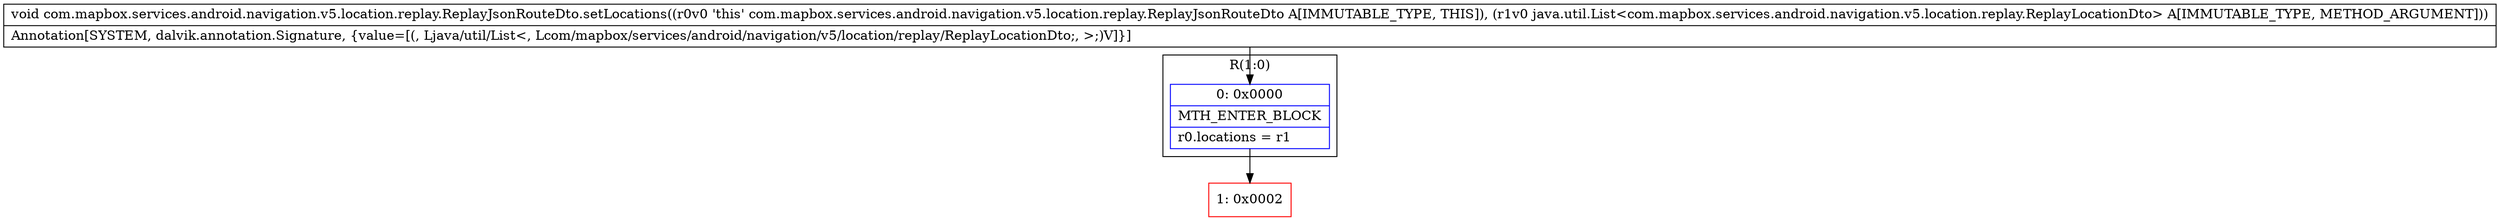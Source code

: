 digraph "CFG forcom.mapbox.services.android.navigation.v5.location.replay.ReplayJsonRouteDto.setLocations(Ljava\/util\/List;)V" {
subgraph cluster_Region_1320181433 {
label = "R(1:0)";
node [shape=record,color=blue];
Node_0 [shape=record,label="{0\:\ 0x0000|MTH_ENTER_BLOCK\l|r0.locations = r1\l}"];
}
Node_1 [shape=record,color=red,label="{1\:\ 0x0002}"];
MethodNode[shape=record,label="{void com.mapbox.services.android.navigation.v5.location.replay.ReplayJsonRouteDto.setLocations((r0v0 'this' com.mapbox.services.android.navigation.v5.location.replay.ReplayJsonRouteDto A[IMMUTABLE_TYPE, THIS]), (r1v0 java.util.List\<com.mapbox.services.android.navigation.v5.location.replay.ReplayLocationDto\> A[IMMUTABLE_TYPE, METHOD_ARGUMENT]))  | Annotation[SYSTEM, dalvik.annotation.Signature, \{value=[(, Ljava\/util\/List\<, Lcom\/mapbox\/services\/android\/navigation\/v5\/location\/replay\/ReplayLocationDto;, \>;)V]\}]\l}"];
MethodNode -> Node_0;
Node_0 -> Node_1;
}

